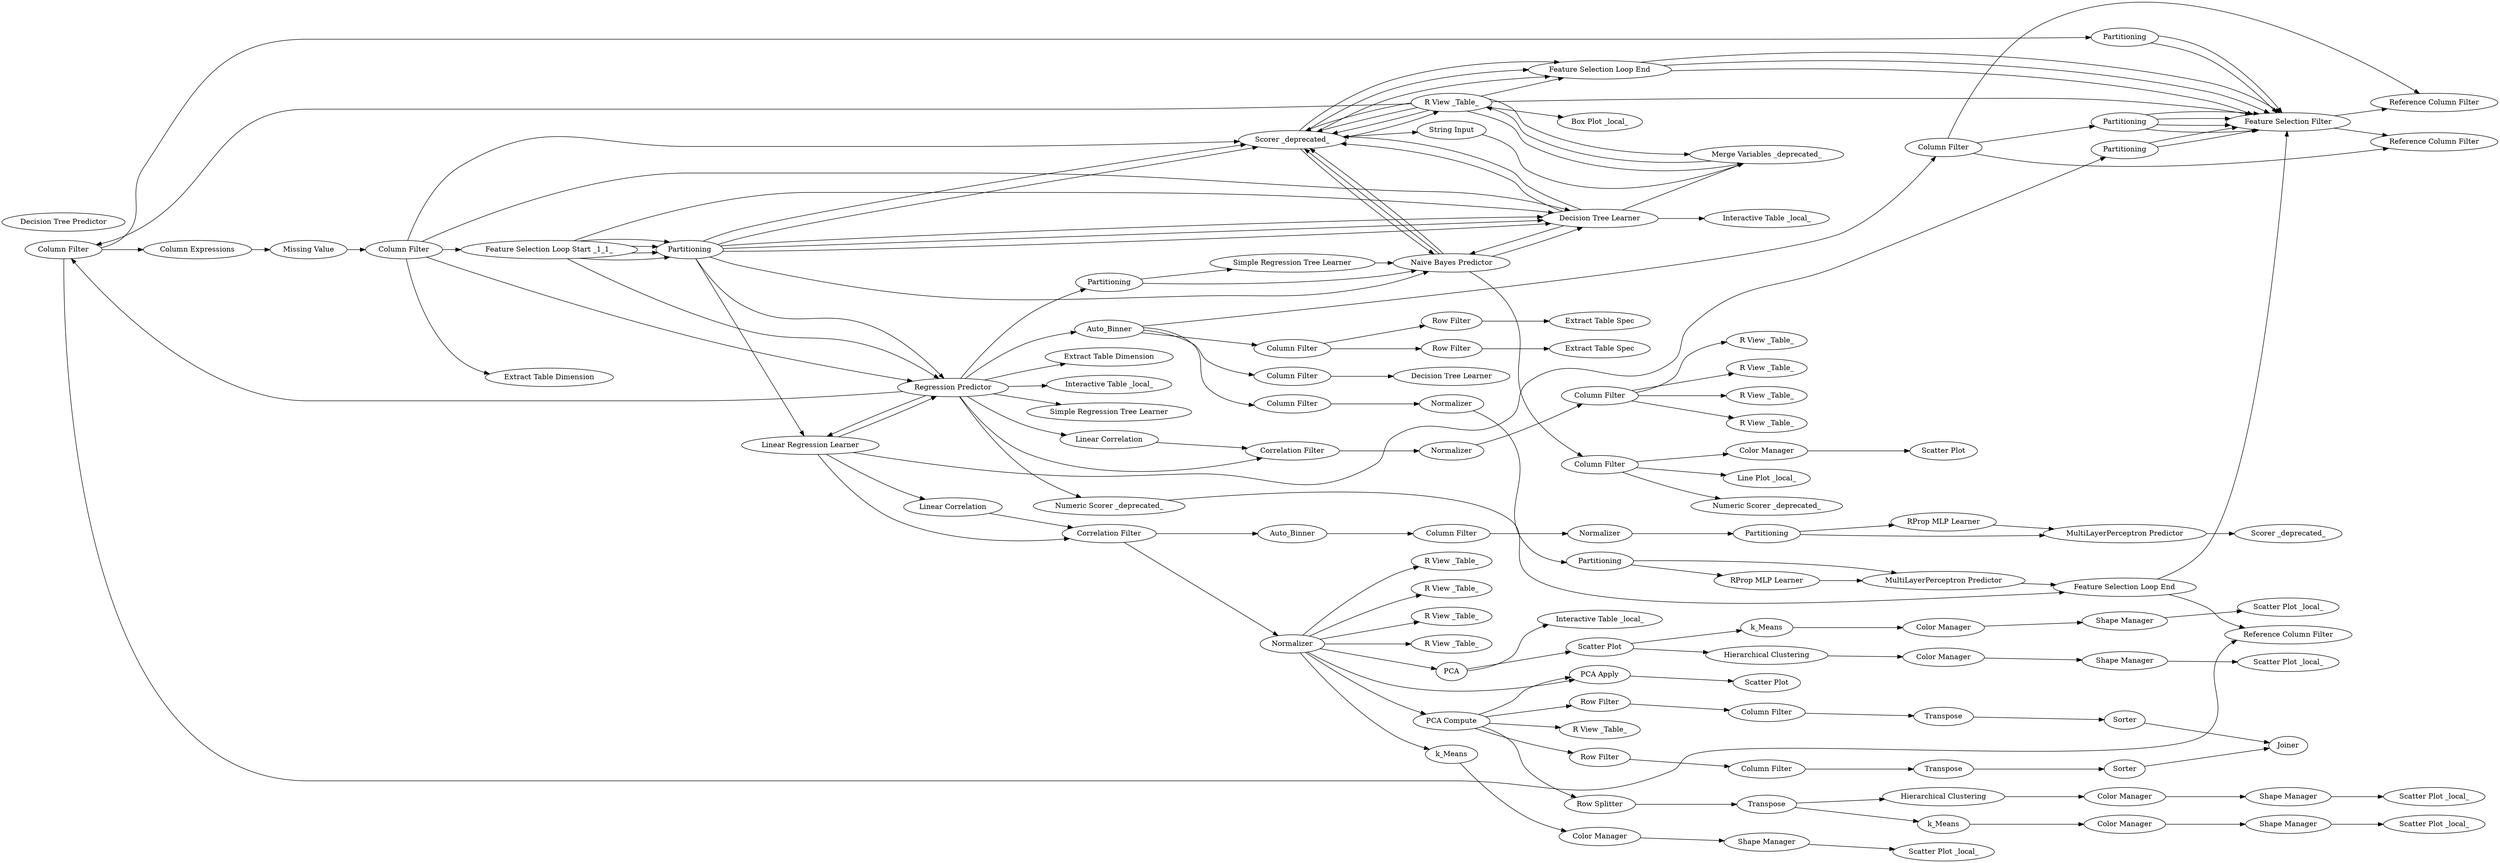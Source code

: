 digraph {
	2 [label="Interactive Table _local_"]
	3 [label=Statistics]
	4 [label="File Reader"]
	5 [label="Scatter Plot _local_"]
	7 [label="Interactive Table _local_"]
	8 [label="Low Variance Filter"]
	10 [label="Simple Regression Tree Predictor"]
	11 [label="Reference Column Filter"]
	4 [label="R View _Table_"]
	5 [label="Merge Variables _deprecated_"]
	7 [label=Cache]
	10 [label="Column Filter"]
	11 [label="Column Selection"]
	12 [label="Column Selection"]
	13 [label="String Input"]
	16 [label="Scorer _deprecated_"]
	2 [label="Feature Selection Loop End"]
	3 [label="Feature Selection Filter"]
	6 [label=Partitioning]
	7 [label="Scorer _deprecated_"]
	8 [label="Feature Selection Loop Start _1_1_"]
	10 [label="Naive Bayes Predictor"]
	11 [label="Naive Bayes Learner"]
	19 [label="RProp MLP Learner"]
	24 [label="One to Many"]
	25 [label="Reference Column Filter"]
	26 [label=Partitioning]
	28 [label=PCA]
	30 [label="Box Plot _local_"]
	31 [label="Interactive Table _local_"]
	32 [label="Interactive Table _local_"]
	55 [label="Correlation Filter"]
	61 [label="Reference Column Filter"]
	108 [label="Hierarchical Clustering"]
	188 [label="Color Manager"]
	200 [label="Linear Correlation"]
	201 [label="Scatter Plot"]
	202 [label="PCA Compute"]
	203 [label="PCA Apply"]
	204 [label="Scatter Plot"]
	205 [label="Interactive Table _local_"]
	206 [label="Row Filter"]
	208 [label=Transpose]
	209 [label="Column Filter"]
	210 [label=Sorter]
	211 [label="Row Filter"]
	212 [label="Column Filter"]
	213 [label=Transpose]
	214 [label=Sorter]
	215 [label=Normalizer]
	220 [label=k_Means]
	221 [label="Shape Manager"]
	222 [label="Scatter Plot _local_"]
	223 [label="Color Manager"]
	224 [label="Row Splitter"]
	225 [label="Color Manager"]
	226 [label="Shape Manager"]
	227 [label="Scatter Plot _local_"]
	239 [label=Transpose]
	240 [label=k_Means]
	241 [label="Color Manager"]
	242 [label="Shape Manager"]
	243 [label="Scatter Plot _local_"]
	245 [label="Hierarchical Clustering"]
	246 [label="Scatter Plot _local_"]
	247 [label="Shape Manager"]
	248 [label="Color Manager"]
	249 [label=k_Means]
	250 [label="Color Manager"]
	251 [label="Scatter Plot _local_"]
	252 [label="Shape Manager"]
	259 [label=Joiner]
	267 [label="R View _Table_"]
	268 [label="R View _Table_"]
	270 [label="R View _Table_"]
	271 [label="R View _Table_"]
	272 [label="R View _Table_"]
	273 [label="Decision Tree Learner"]
	274 [label="Simple Regression Tree Learner"]
	276 [label=Auto_Binner]
	286 [label="Column Filter"]
	287 [label="Row Filter"]
	289 [label="Extract Table Spec"]
	290 [label="Row Filter"]
	291 [label="Extract Table Spec"]
	292 [label="Linear Correlation"]
	293 [label="Correlation Filter"]
	295 [label="R View _Table_"]
	296 [label="R View _Table_"]
	297 [label="R View _Table_"]
	298 [label="R View _Table_"]
	300 [label="Column Filter"]
	301 [label="Column Filter"]
	304 [label=Normalizer]
	2 [label="Feature Selection Loop End"]
	3 [label="Feature Selection Filter"]
	6 [label=Partitioning]
	7 [label="Scorer _deprecated_"]
	8 [label="Feature Selection Loop Start _1_1_"]
	11 [label="Decision Tree Learner"]
	12 [label="Decision Tree Predictor"]
	778 [label=Partitioning]
	779 [label="Column Filter"]
	2 [label="Feature Selection Loop End"]
	3 [label="Feature Selection Filter"]
	6 [label=Partitioning]
	7 [label="Scorer _deprecated_"]
	8 [label="Feature Selection Loop Start _1_1_"]
	11 [label="Decision Tree Learner"]
	12 [label="Decision Tree Predictor"]
	781 [label="Reference Column Filter"]
	782 [label=Partitioning]
	783 [label="Simple Regression Tree Learner"]
	784 [label="Column Filter"]
	785 [label="Line Plot _local_"]
	786 [label="Numeric Scorer _deprecated_"]
	787 [label="Scatter Plot"]
	788 [label="MultiLayerPerceptron Predictor"]
	789 [label=Partitioning]
	790 [label="Column Filter"]
	791 [label=Normalizer]
	792 [label="Column Filter"]
	793 [label=Normalizer]
	794 [label=Partitioning]
	795 [label="RProp MLP Learner"]
	796 [label="MultiLayerPerceptron Predictor"]
	797 [label="Scorer _deprecated_"]
	798 [label=Auto_Binner]
	799 [label="Column Filter"]
	800 [label=Partitioning]
	3 [label="Feature Selection Filter"]
	6 [label=Partitioning]
	8 [label="Feature Selection Loop Start _1_1_"]
	14 [label="Numeric Scorer _deprecated_"]
	16 [label="Feature Selection Loop End"]
	24 [label="Linear Regression Learner"]
	25 [label="Regression Predictor"]
	802 [label="Reference Column Filter"]
	806 [label="Math Formula"]
	807 [label="Math Formula _Multi Column_"]
	799 [label="Column Filter"]
	803 [label="Column Expressions"]
	806 [label="Missing Value"]
	807 [label="Column Filter"]
	810 [label="Extract Table Dimension"]
	811 [label="Extract Table Dimension"]
	5 -> 4
	7 -> 4
	7 -> 13
	7 -> 10
	10 -> 11
	10 -> 7
	11 -> 5
	4 -> 5
	13 -> 5
	2 -> 3
	6 -> 10
	6 -> 11
	7 -> 2
	8 -> 6
	10 -> 7
	11 -> 10
	2 -> 3
	6 -> 7
	6 -> 11
	7 -> 2
	8 -> 6
	11 -> 7
	4 -> 7
	2 -> 3
	6 -> 7
	6 -> 11
	7 -> 2
	8 -> 6
	11 -> 7
	4 -> 7
	6 -> 24
	6 -> 25
	8 -> 6
	14 -> 16
	16 -> 3
	24 -> 25
	25 -> 14
	799 -> 803
	803 -> 806
	806 -> 807
	4 -> 5
	4 -> 2
	4 -> 3
	4 -> 30
	4 -> 799
	4 -> 7
	8 -> 11
	8 -> 25
	10 -> 784
	11 -> 31
	19 -> 788
	24 -> 26
	24 -> 55
	24 -> 200
	25 -> 24
	25 -> 799
	25 -> 274
	25 -> 276
	25 -> 782
	25 -> 32
	25 -> 293
	25 -> 292
	25 -> 811
	26 -> 3
	26 -> 3
	28 -> 205
	28 -> 201
	55 -> 798
	55 -> 215
	108 -> 225
	188 -> 787
	200 -> 55
	201 -> 249
	201 -> 245
	202 -> 203
	202 -> 206
	202 -> 211
	202 -> 224
	202 -> 267
	203 -> 204
	206 -> 209
	208 -> 210
	209 -> 208
	210 -> 259
	211 -> 212
	212 -> 213
	213 -> 214
	214 -> 259
	215 -> 203
	215 -> 202
	215 -> 240
	215 -> 272
	215 -> 28
	215 -> 271
	215 -> 270
	215 -> 268
	220 -> 223
	221 -> 222
	223 -> 221
	224 -> 239
	225 -> 226
	226 -> 227
	239 -> 220
	239 -> 108
	240 -> 241
	241 -> 242
	242 -> 243
	245 -> 248
	247 -> 246
	248 -> 247
	249 -> 250
	250 -> 252
	252 -> 251
	276 -> 790
	276 -> 286
	276 -> 779
	276 -> 300
	286 -> 287
	286 -> 290
	287 -> 289
	290 -> 291
	292 -> 293
	293 -> 304
	300 -> 273
	301 -> 297
	301 -> 296
	301 -> 298
	301 -> 295
	304 -> 301
	3 -> 781
	778 -> 3
	778 -> 3
	778 -> 3
	778 -> 3
	779 -> 778
	779 -> 781
	779 -> 61
	3 -> 61
	782 -> 783
	782 -> 10
	783 -> 10
	784 -> 785
	784 -> 786
	784 -> 188
	788 -> 16
	789 -> 788
	789 -> 19
	790 -> 791
	791 -> 789
	792 -> 793
	793 -> 794
	794 -> 795
	794 -> 796
	795 -> 796
	796 -> 797
	798 -> 792
	799 -> 802
	799 -> 800
	800 -> 3
	800 -> 3
	16 -> 802
	807 -> 8
	807 -> 7
	807 -> 25
	807 -> 11
	807 -> 810
	rankdir=LR
}
